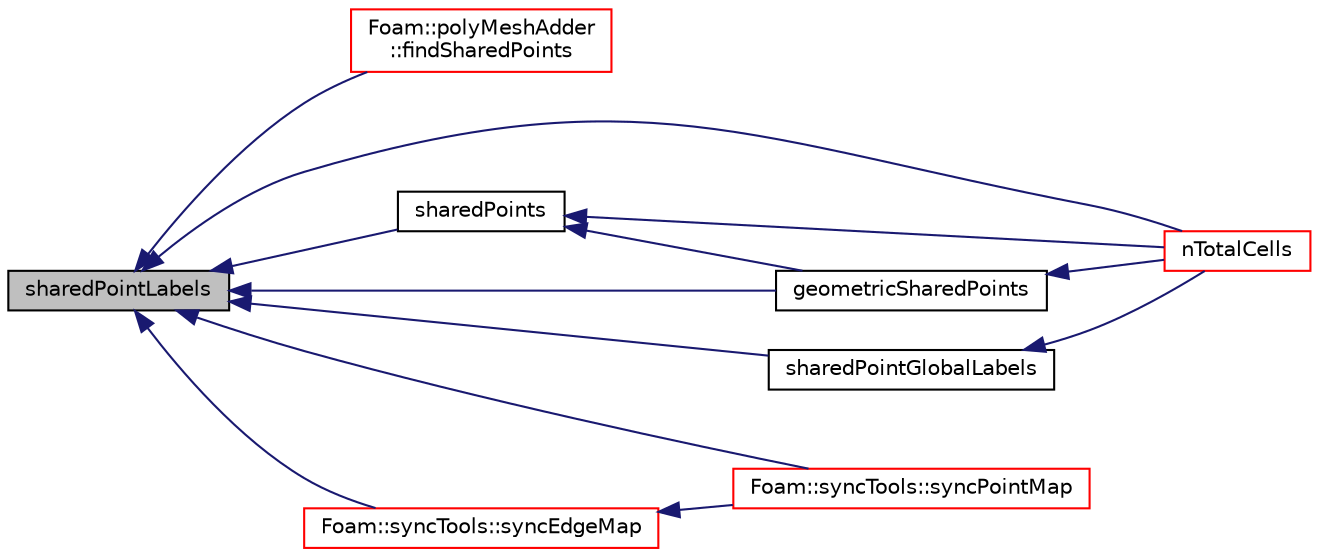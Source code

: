 digraph "sharedPointLabels"
{
  bgcolor="transparent";
  edge [fontname="Helvetica",fontsize="10",labelfontname="Helvetica",labelfontsize="10"];
  node [fontname="Helvetica",fontsize="10",shape=record];
  rankdir="LR";
  Node819 [label="sharedPointLabels",height=0.2,width=0.4,color="black", fillcolor="grey75", style="filled", fontcolor="black"];
  Node819 -> Node820 [dir="back",color="midnightblue",fontsize="10",style="solid",fontname="Helvetica"];
  Node820 [label="Foam::polyMeshAdder\l::findSharedPoints",height=0.2,width=0.4,color="red",URL="$a22353.html#a635b09647032a29d1e0aad6091b96f47",tooltip="Find topologically and geometrically shared points. "];
  Node819 -> Node834 [dir="back",color="midnightblue",fontsize="10",style="solid",fontname="Helvetica"];
  Node834 [label="geometricSharedPoints",height=0.2,width=0.4,color="black",URL="$a28485.html#a409137bf10693cd921aed0a5a75fed10",tooltip="Like sharedPoints but keeps cyclic points separate. "];
  Node834 -> Node835 [dir="back",color="midnightblue",fontsize="10",style="solid",fontname="Helvetica"];
  Node835 [label="nTotalCells",height=0.2,width=0.4,color="red",URL="$a28485.html#af5f312e4d0bc5cbcc088e7c247d3a97a",tooltip="Return total number of cells in decomposed mesh. "];
  Node819 -> Node835 [dir="back",color="midnightblue",fontsize="10",style="solid",fontname="Helvetica"];
  Node819 -> Node854 [dir="back",color="midnightblue",fontsize="10",style="solid",fontname="Helvetica"];
  Node854 [label="sharedPointGlobalLabels",height=0.2,width=0.4,color="black",URL="$a28485.html#aa534ca431115ff0cfdd8bda57ccd0d52",tooltip="Return shared point global labels. Tries to read. "];
  Node854 -> Node835 [dir="back",color="midnightblue",fontsize="10",style="solid",fontname="Helvetica"];
  Node819 -> Node855 [dir="back",color="midnightblue",fontsize="10",style="solid",fontname="Helvetica"];
  Node855 [label="sharedPoints",height=0.2,width=0.4,color="black",URL="$a28485.html#ab7d3835b5505a69d153631e4c4865136",tooltip="Collect coordinates of shared points on all processors. "];
  Node855 -> Node834 [dir="back",color="midnightblue",fontsize="10",style="solid",fontname="Helvetica"];
  Node855 -> Node835 [dir="back",color="midnightblue",fontsize="10",style="solid",fontname="Helvetica"];
  Node819 -> Node856 [dir="back",color="midnightblue",fontsize="10",style="solid",fontname="Helvetica"];
  Node856 [label="Foam::syncTools::syncEdgeMap",height=0.2,width=0.4,color="red",URL="$a28657.html#a154ac086463b8d7a0eed8c4539d3ab73",tooltip="Synchronize values on selected edges. "];
  Node856 -> Node862 [dir="back",color="midnightblue",fontsize="10",style="solid",fontname="Helvetica"];
  Node862 [label="Foam::syncTools::syncPointMap",height=0.2,width=0.4,color="red",URL="$a28657.html#a08bdf5c6403dd4367d1714c3d5b4145d",tooltip="Synchronize values on selected points. "];
  Node819 -> Node862 [dir="back",color="midnightblue",fontsize="10",style="solid",fontname="Helvetica"];
}
